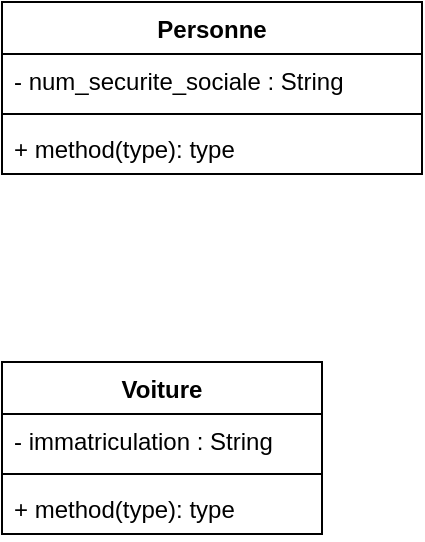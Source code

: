 <mxfile version="27.0.6">
  <diagram name="Page-1" id="Qh6MLPtgyq27dpL_RCzB">
    <mxGraphModel dx="898" dy="750" grid="1" gridSize="10" guides="1" tooltips="1" connect="1" arrows="1" fold="1" page="1" pageScale="1" pageWidth="827" pageHeight="1169" math="0" shadow="0">
      <root>
        <mxCell id="0" />
        <mxCell id="1" parent="0" />
        <mxCell id="NnWVfERcVlbIyjYWj2Bb-1" value="Personne" style="swimlane;fontStyle=1;align=center;verticalAlign=top;childLayout=stackLayout;horizontal=1;startSize=26;horizontalStack=0;resizeParent=1;resizeParentMax=0;resizeLast=0;collapsible=1;marginBottom=0;whiteSpace=wrap;html=1;" vertex="1" parent="1">
          <mxGeometry x="330" y="240" width="210" height="86" as="geometry" />
        </mxCell>
        <mxCell id="NnWVfERcVlbIyjYWj2Bb-2" value="- num_securite_sociale : String" style="text;strokeColor=none;fillColor=none;align=left;verticalAlign=top;spacingLeft=4;spacingRight=4;overflow=hidden;rotatable=0;points=[[0,0.5],[1,0.5]];portConstraint=eastwest;whiteSpace=wrap;html=1;" vertex="1" parent="NnWVfERcVlbIyjYWj2Bb-1">
          <mxGeometry y="26" width="210" height="26" as="geometry" />
        </mxCell>
        <mxCell id="NnWVfERcVlbIyjYWj2Bb-3" value="" style="line;strokeWidth=1;fillColor=none;align=left;verticalAlign=middle;spacingTop=-1;spacingLeft=3;spacingRight=3;rotatable=0;labelPosition=right;points=[];portConstraint=eastwest;strokeColor=inherit;" vertex="1" parent="NnWVfERcVlbIyjYWj2Bb-1">
          <mxGeometry y="52" width="210" height="8" as="geometry" />
        </mxCell>
        <mxCell id="NnWVfERcVlbIyjYWj2Bb-4" value="+ method(type): type" style="text;strokeColor=none;fillColor=none;align=left;verticalAlign=top;spacingLeft=4;spacingRight=4;overflow=hidden;rotatable=0;points=[[0,0.5],[1,0.5]];portConstraint=eastwest;whiteSpace=wrap;html=1;" vertex="1" parent="NnWVfERcVlbIyjYWj2Bb-1">
          <mxGeometry y="60" width="210" height="26" as="geometry" />
        </mxCell>
        <mxCell id="NnWVfERcVlbIyjYWj2Bb-5" value="Voiture" style="swimlane;fontStyle=1;align=center;verticalAlign=top;childLayout=stackLayout;horizontal=1;startSize=26;horizontalStack=0;resizeParent=1;resizeParentMax=0;resizeLast=0;collapsible=1;marginBottom=0;whiteSpace=wrap;html=1;" vertex="1" parent="1">
          <mxGeometry x="330" y="420" width="160" height="86" as="geometry" />
        </mxCell>
        <mxCell id="NnWVfERcVlbIyjYWj2Bb-6" value="- immatriculation : String" style="text;strokeColor=none;fillColor=none;align=left;verticalAlign=top;spacingLeft=4;spacingRight=4;overflow=hidden;rotatable=0;points=[[0,0.5],[1,0.5]];portConstraint=eastwest;whiteSpace=wrap;html=1;" vertex="1" parent="NnWVfERcVlbIyjYWj2Bb-5">
          <mxGeometry y="26" width="160" height="26" as="geometry" />
        </mxCell>
        <mxCell id="NnWVfERcVlbIyjYWj2Bb-7" value="" style="line;strokeWidth=1;fillColor=none;align=left;verticalAlign=middle;spacingTop=-1;spacingLeft=3;spacingRight=3;rotatable=0;labelPosition=right;points=[];portConstraint=eastwest;strokeColor=inherit;" vertex="1" parent="NnWVfERcVlbIyjYWj2Bb-5">
          <mxGeometry y="52" width="160" height="8" as="geometry" />
        </mxCell>
        <mxCell id="NnWVfERcVlbIyjYWj2Bb-8" value="+ method(type): type" style="text;strokeColor=none;fillColor=none;align=left;verticalAlign=top;spacingLeft=4;spacingRight=4;overflow=hidden;rotatable=0;points=[[0,0.5],[1,0.5]];portConstraint=eastwest;whiteSpace=wrap;html=1;" vertex="1" parent="NnWVfERcVlbIyjYWj2Bb-5">
          <mxGeometry y="60" width="160" height="26" as="geometry" />
        </mxCell>
      </root>
    </mxGraphModel>
  </diagram>
</mxfile>

